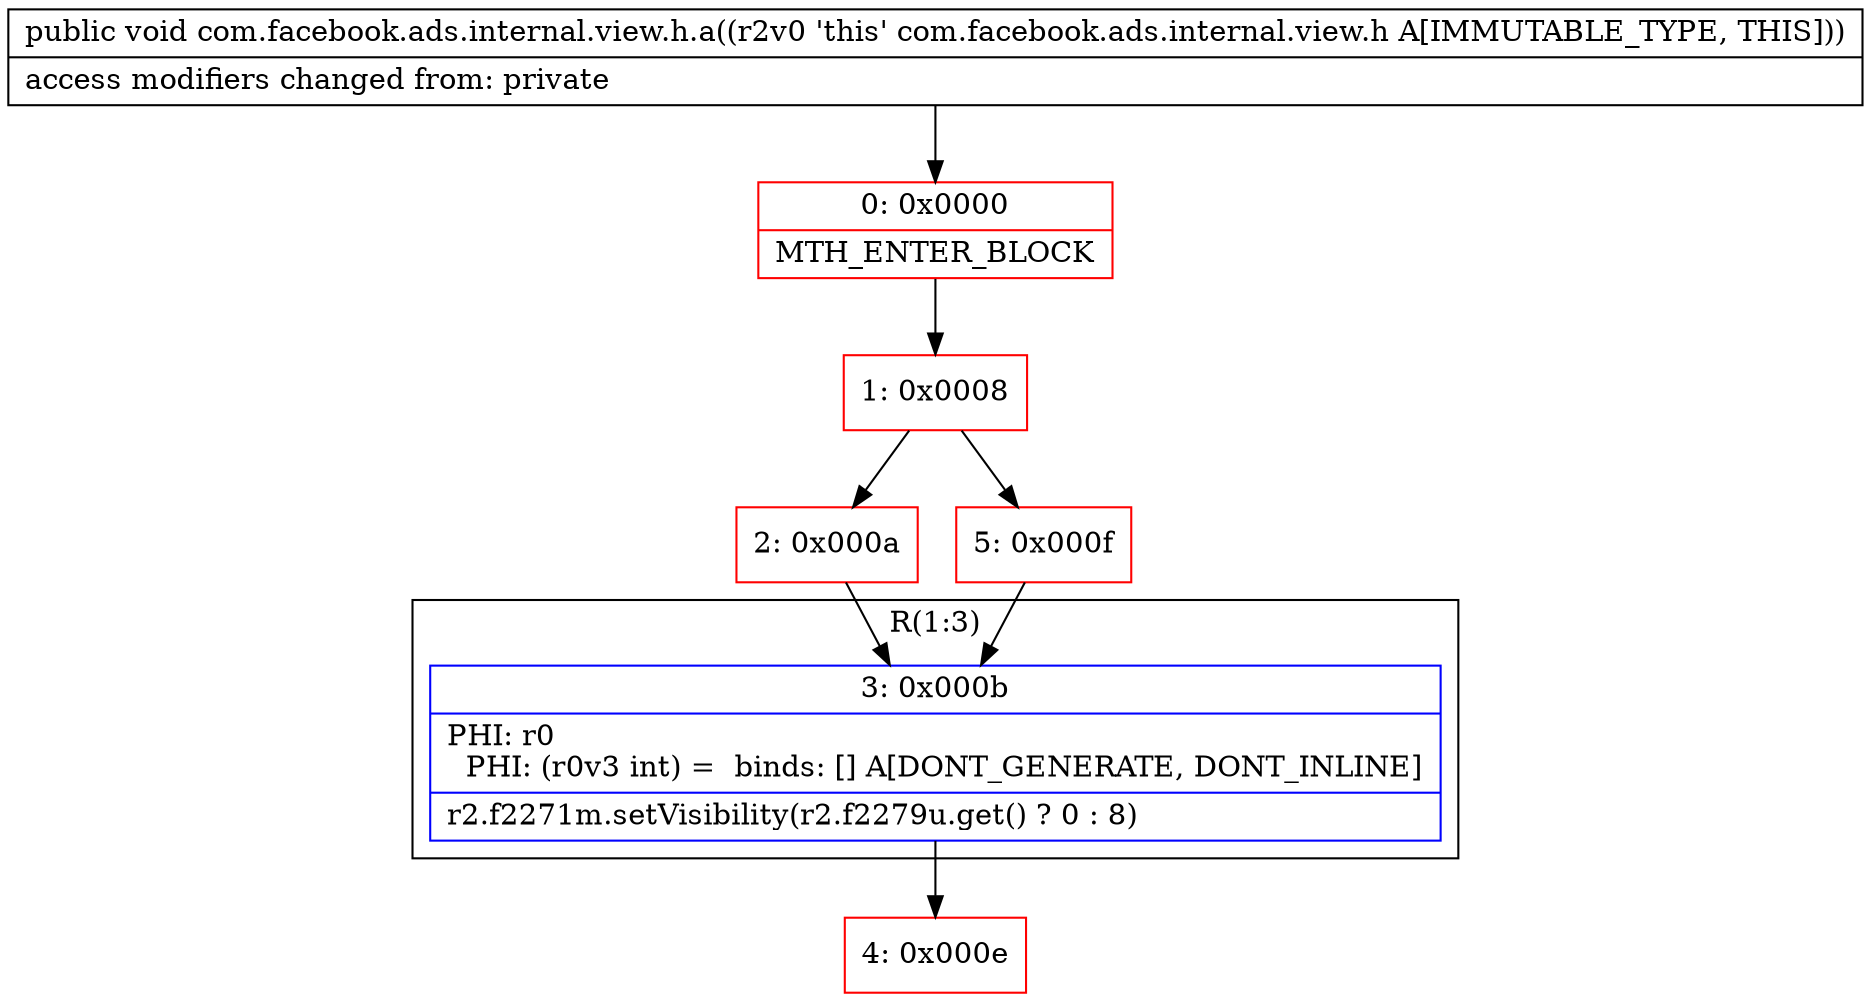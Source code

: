 digraph "CFG forcom.facebook.ads.internal.view.h.a()V" {
subgraph cluster_Region_910280417 {
label = "R(1:3)";
node [shape=record,color=blue];
Node_3 [shape=record,label="{3\:\ 0x000b|PHI: r0 \l  PHI: (r0v3 int) =  binds: [] A[DONT_GENERATE, DONT_INLINE]\l|r2.f2271m.setVisibility(r2.f2279u.get() ? 0 : 8)\l}"];
}
Node_0 [shape=record,color=red,label="{0\:\ 0x0000|MTH_ENTER_BLOCK\l}"];
Node_1 [shape=record,color=red,label="{1\:\ 0x0008}"];
Node_2 [shape=record,color=red,label="{2\:\ 0x000a}"];
Node_4 [shape=record,color=red,label="{4\:\ 0x000e}"];
Node_5 [shape=record,color=red,label="{5\:\ 0x000f}"];
MethodNode[shape=record,label="{public void com.facebook.ads.internal.view.h.a((r2v0 'this' com.facebook.ads.internal.view.h A[IMMUTABLE_TYPE, THIS]))  | access modifiers changed from: private\l}"];
MethodNode -> Node_0;
Node_3 -> Node_4;
Node_0 -> Node_1;
Node_1 -> Node_2;
Node_1 -> Node_5;
Node_2 -> Node_3;
Node_5 -> Node_3;
}

